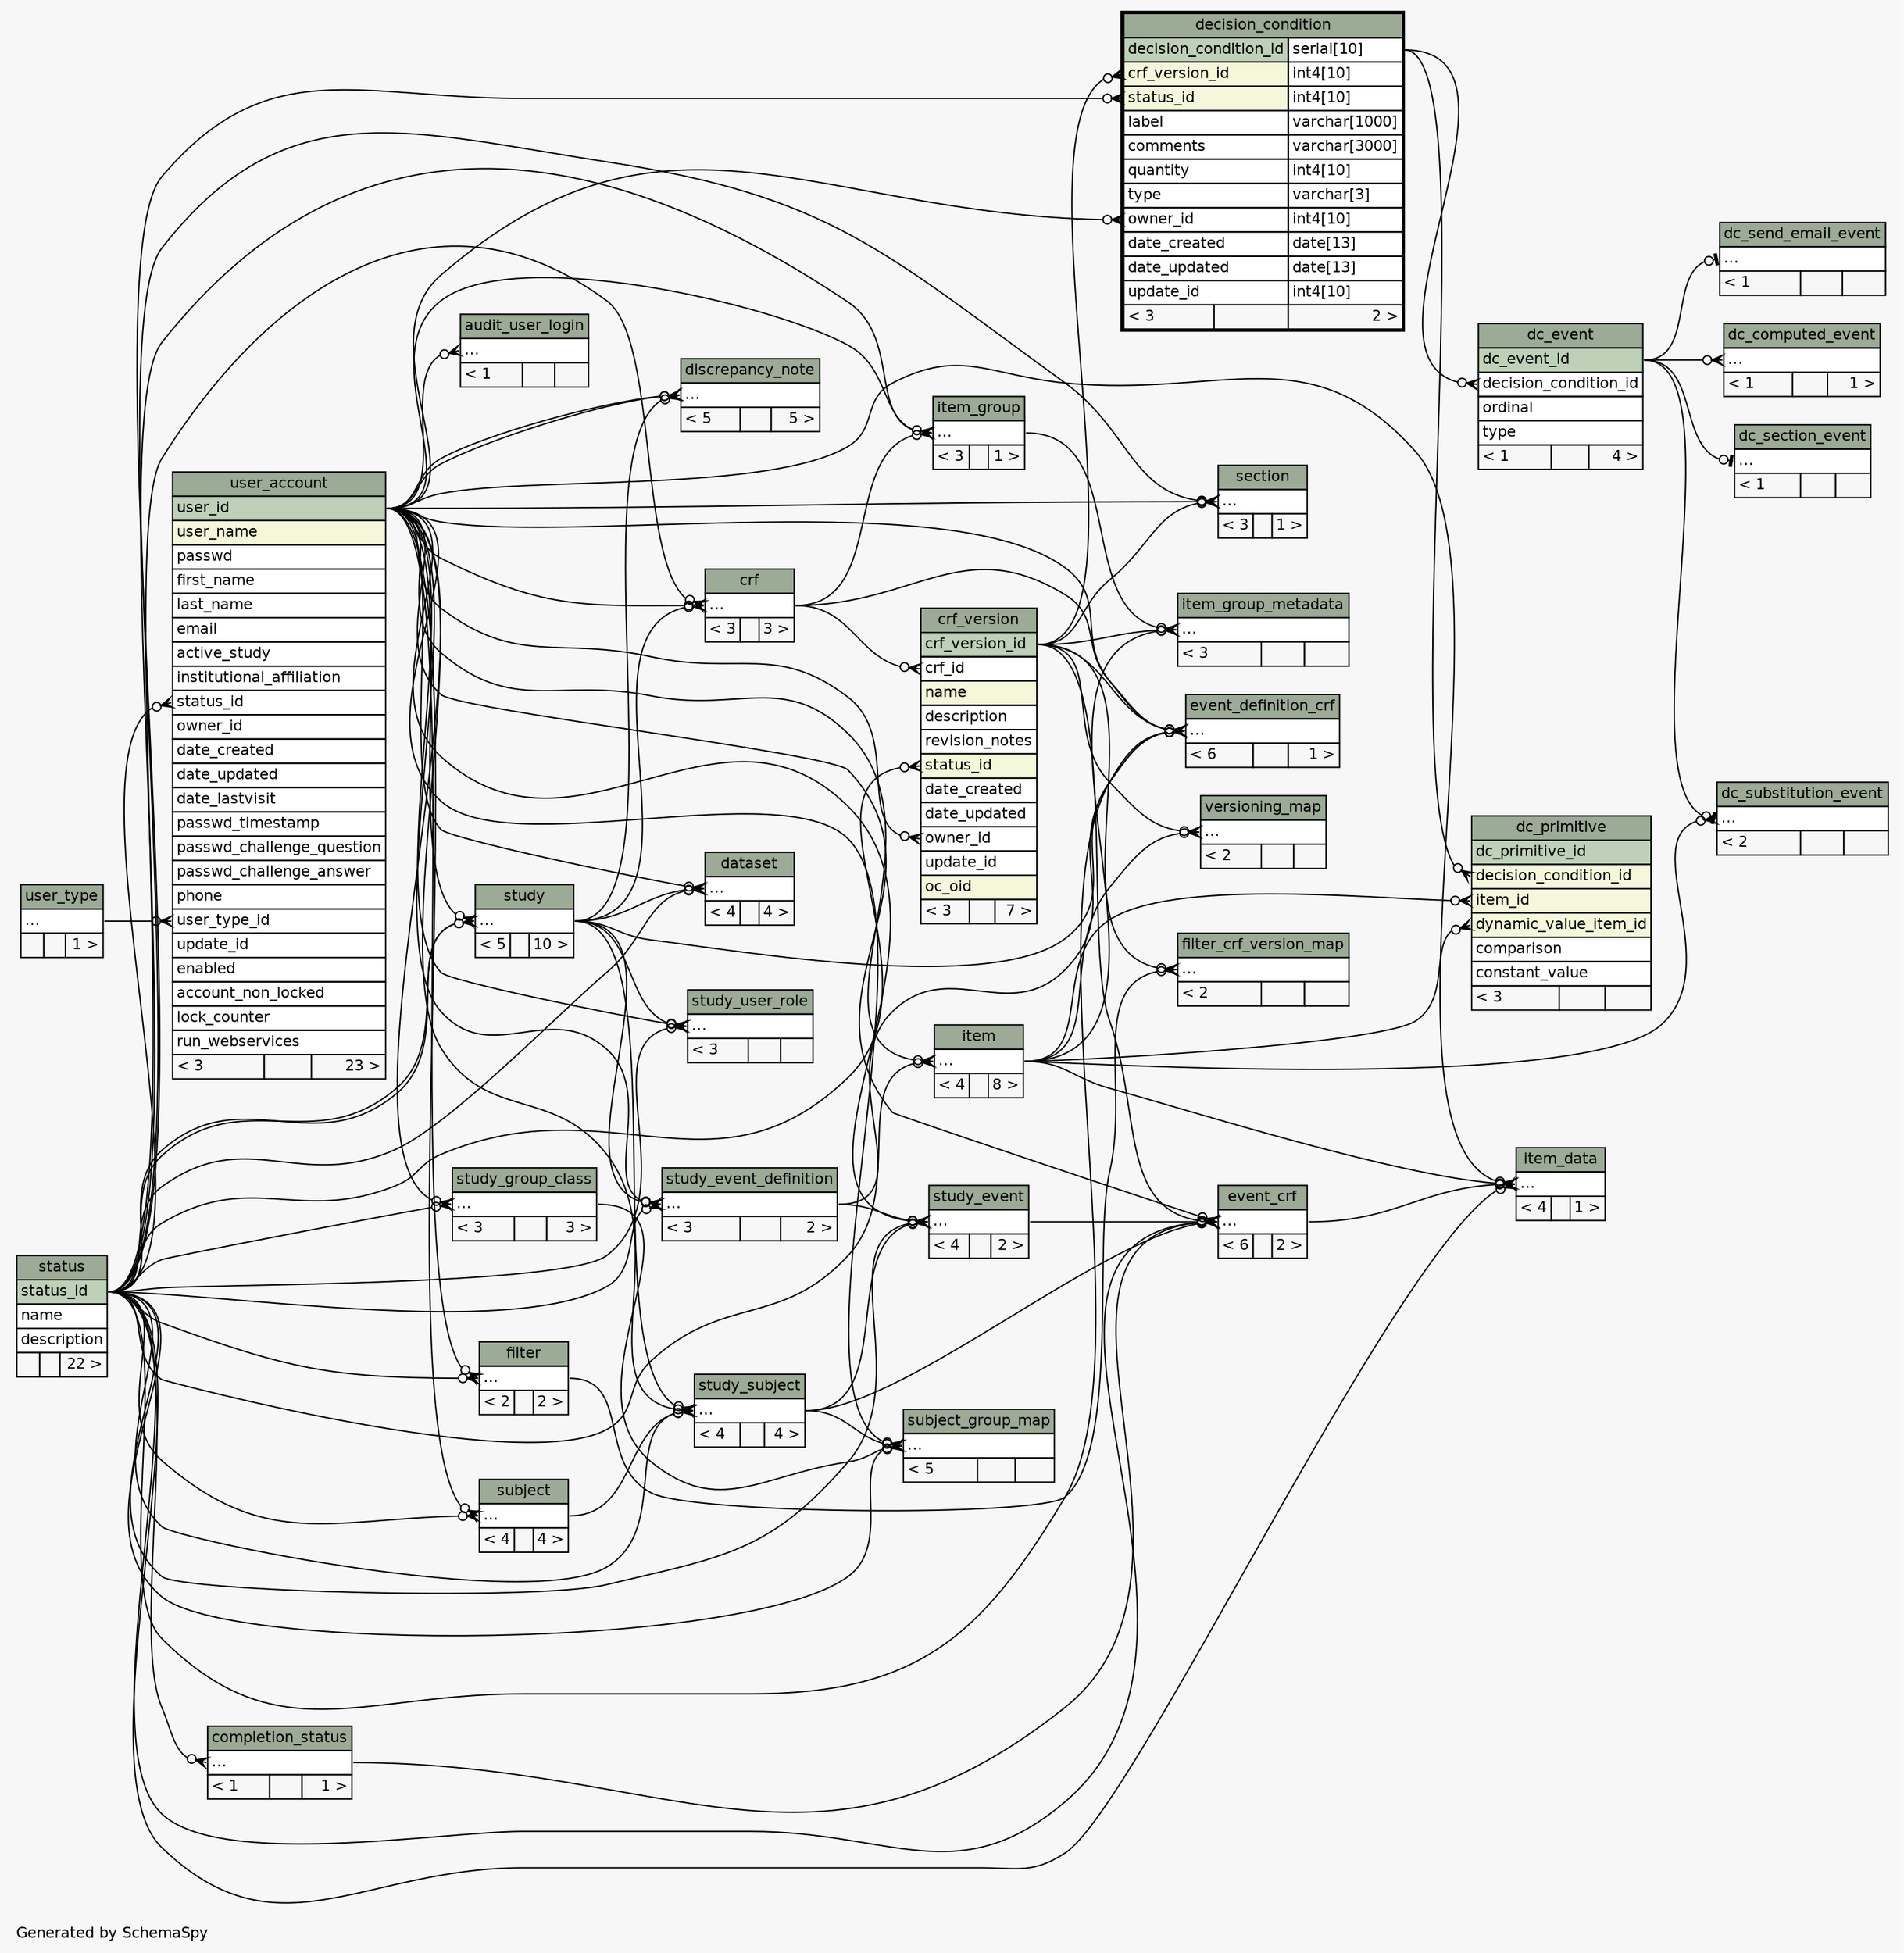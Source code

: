 // dot 2.28.0 on Windows Vista 6.0
// SchemaSpy rev 590
digraph "twoDegreesRelationshipsDiagram" {
  graph [
    rankdir="RL"
    bgcolor="#f7f7f7"
    label="\nGenerated by SchemaSpy"
    labeljust="l"
    nodesep="0.18"
    ranksep="0.46"
    fontname="Helvetica"
    fontsize="11"
  ];
  node [
    fontname="Helvetica"
    fontsize="11"
    shape="plaintext"
  ];
  edge [
    arrowsize="0.8"
  ];
  "audit_user_login":"elipses":w -> "user_account":"user_id":e [arrowhead=none dir=back arrowtail=crowodot];
  "completion_status":"elipses":w -> "status":"status_id":e [arrowhead=none dir=back arrowtail=crowodot];
  "crf":"elipses":w -> "user_account":"user_id":e [arrowhead=none dir=back arrowtail=crowodot];
  "crf":"elipses":w -> "study":"elipses":e [arrowhead=none dir=back arrowtail=crowodot];
  "crf":"elipses":w -> "status":"status_id":e [arrowhead=none dir=back arrowtail=crowodot];
  "crf_version":"crf_id":w -> "crf":"elipses":e [arrowhead=none dir=back arrowtail=crowodot];
  "crf_version":"owner_id":w -> "user_account":"user_id":e [arrowhead=none dir=back arrowtail=crowodot];
  "crf_version":"status_id":w -> "status":"status_id":e [arrowhead=none dir=back arrowtail=crowodot];
  "dataset":"elipses":w -> "user_account":"user_id":e [arrowhead=none dir=back arrowtail=crowodot];
  "dataset":"elipses":w -> "status":"status_id":e [arrowhead=none dir=back arrowtail=crowodot];
  "dataset":"elipses":w -> "study":"elipses":e [arrowhead=none dir=back arrowtail=crowodot];
  "dc_computed_event":"elipses":w -> "dc_event":"dc_event_id":e [arrowhead=none dir=back arrowtail=crowodot];
  "dc_event":"decision_condition_id":w -> "decision_condition":"decision_condition_id.type":e [arrowhead=none dir=back arrowtail=crowodot];
  "dc_primitive":"decision_condition_id":w -> "decision_condition":"decision_condition_id.type":e [arrowhead=none dir=back arrowtail=crowodot];
  "dc_primitive":"dynamic_value_item_id":w -> "item":"elipses":e [arrowhead=none dir=back arrowtail=crowodot];
  "dc_primitive":"item_id":w -> "item":"elipses":e [arrowhead=none dir=back arrowtail=crowodot];
  "dc_section_event":"elipses":w -> "dc_event":"dc_event_id":e [arrowhead=none dir=back arrowtail=teeodot];
  "dc_send_email_event":"elipses":w -> "dc_event":"dc_event_id":e [arrowhead=none dir=back arrowtail=teeodot];
  "dc_substitution_event":"elipses":w -> "dc_event":"dc_event_id":e [arrowhead=none dir=back arrowtail=teeodot];
  "dc_substitution_event":"elipses":w -> "item":"elipses":e [arrowhead=none dir=back arrowtail=crowodot];
  "decision_condition":"crf_version_id":w -> "crf_version":"crf_version_id":e [arrowhead=none dir=back arrowtail=crowodot];
  "decision_condition":"owner_id":w -> "user_account":"user_id":e [arrowhead=none dir=back arrowtail=crowodot];
  "decision_condition":"status_id":w -> "status":"status_id":e [arrowhead=none dir=back arrowtail=crowodot];
  "discrepancy_note":"elipses":w -> "user_account":"user_id":e [arrowhead=none dir=back arrowtail=crowodot];
  "discrepancy_note":"elipses":w -> "user_account":"user_id":e [arrowhead=none dir=back arrowtail=crowodot];
  "discrepancy_note":"elipses":w -> "study":"elipses":e [arrowhead=none dir=back arrowtail=crowodot];
  "event_crf":"elipses":w -> "completion_status":"elipses":e [arrowhead=none dir=back arrowtail=crowodot];
  "event_crf":"elipses":w -> "crf_version":"crf_version_id":e [arrowhead=none dir=back arrowtail=crowodot];
  "event_crf":"elipses":w -> "user_account":"user_id":e [arrowhead=none dir=back arrowtail=crowodot];
  "event_crf":"elipses":w -> "status":"status_id":e [arrowhead=none dir=back arrowtail=crowodot];
  "event_crf":"elipses":w -> "study_event":"elipses":e [arrowhead=none dir=back arrowtail=crowodot];
  "event_crf":"elipses":w -> "study_subject":"elipses":e [arrowhead=none dir=back arrowtail=crowodot];
  "event_definition_crf":"elipses":w -> "crf":"elipses":e [arrowhead=none dir=back arrowtail=crowodot];
  "event_definition_crf":"elipses":w -> "crf_version":"crf_version_id":e [arrowhead=none dir=back arrowtail=crowodot];
  "event_definition_crf":"elipses":w -> "user_account":"user_id":e [arrowhead=none dir=back arrowtail=crowodot];
  "event_definition_crf":"elipses":w -> "status":"status_id":e [arrowhead=none dir=back arrowtail=crowodot];
  "event_definition_crf":"elipses":w -> "study_event_definition":"elipses":e [arrowhead=none dir=back arrowtail=crowodot];
  "event_definition_crf":"elipses":w -> "study":"elipses":e [arrowhead=none dir=back arrowtail=crowodot];
  "filter":"elipses":w -> "user_account":"user_id":e [arrowhead=none dir=back arrowtail=crowodot];
  "filter":"elipses":w -> "status":"status_id":e [arrowhead=none dir=back arrowtail=crowodot];
  "filter_crf_version_map":"elipses":w -> "crf_version":"crf_version_id":e [arrowhead=none dir=back arrowtail=crowodot];
  "filter_crf_version_map":"elipses":w -> "filter":"elipses":e [arrowhead=none dir=back arrowtail=crowodot];
  "item":"elipses":w -> "user_account":"user_id":e [arrowhead=none dir=back arrowtail=crowodot];
  "item":"elipses":w -> "status":"status_id":e [arrowhead=none dir=back arrowtail=crowodot];
  "item_data":"elipses":w -> "event_crf":"elipses":e [arrowhead=none dir=back arrowtail=crowodot];
  "item_data":"elipses":w -> "item":"elipses":e [arrowhead=none dir=back arrowtail=crowodot];
  "item_data":"elipses":w -> "user_account":"user_id":e [arrowhead=none dir=back arrowtail=crowodot];
  "item_data":"elipses":w -> "status":"status_id":e [arrowhead=none dir=back arrowtail=crowodot];
  "item_group":"elipses":w -> "crf":"elipses":e [arrowhead=none dir=back arrowtail=crowodot];
  "item_group":"elipses":w -> "user_account":"user_id":e [arrowhead=none dir=back arrowtail=crowodot];
  "item_group":"elipses":w -> "status":"status_id":e [arrowhead=none dir=back arrowtail=crowodot];
  "item_group_metadata":"elipses":w -> "crf_version":"crf_version_id":e [arrowhead=none dir=back arrowtail=crowodot];
  "item_group_metadata":"elipses":w -> "item_group":"elipses":e [arrowhead=none dir=back arrowtail=crowodot];
  "item_group_metadata":"elipses":w -> "item":"elipses":e [arrowhead=none dir=back arrowtail=crowodot];
  "section":"elipses":w -> "crf_version":"crf_version_id":e [arrowhead=none dir=back arrowtail=crowodot];
  "section":"elipses":w -> "user_account":"user_id":e [arrowhead=none dir=back arrowtail=crowodot];
  "section":"elipses":w -> "status":"status_id":e [arrowhead=none dir=back arrowtail=crowodot];
  "study":"elipses":w -> "status":"status_id":e [arrowhead=none dir=back arrowtail=crowodot];
  "study":"elipses":w -> "user_account":"user_id":e [arrowhead=none dir=back arrowtail=crowodot];
  "study":"elipses":w -> "status":"status_id":e [arrowhead=none dir=back arrowtail=crowodot];
  "study_event":"elipses":w -> "user_account":"user_id":e [arrowhead=none dir=back arrowtail=crowodot];
  "study_event":"elipses":w -> "status":"status_id":e [arrowhead=none dir=back arrowtail=crowodot];
  "study_event":"elipses":w -> "study_event_definition":"elipses":e [arrowhead=none dir=back arrowtail=crowodot];
  "study_event":"elipses":w -> "study_subject":"elipses":e [arrowhead=none dir=back arrowtail=crowodot];
  "study_event_definition":"elipses":w -> "user_account":"user_id":e [arrowhead=none dir=back arrowtail=crowodot];
  "study_event_definition":"elipses":w -> "status":"status_id":e [arrowhead=none dir=back arrowtail=crowodot];
  "study_event_definition":"elipses":w -> "study":"elipses":e [arrowhead=none dir=back arrowtail=crowodot];
  "study_group_class":"elipses":w -> "user_account":"user_id":e [arrowhead=none dir=back arrowtail=crowodot];
  "study_group_class":"elipses":w -> "status":"status_id":e [arrowhead=none dir=back arrowtail=crowodot];
  "study_subject":"elipses":w -> "user_account":"user_id":e [arrowhead=none dir=back arrowtail=crowodot];
  "study_subject":"elipses":w -> "status":"status_id":e [arrowhead=none dir=back arrowtail=crowodot];
  "study_subject":"elipses":w -> "study":"elipses":e [arrowhead=none dir=back arrowtail=crowodot];
  "study_subject":"elipses":w -> "subject":"elipses":e [arrowhead=none dir=back arrowtail=crowodot];
  "study_user_role":"elipses":w -> "user_account":"user_id":e [arrowhead=none dir=back arrowtail=crowodot];
  "study_user_role":"elipses":w -> "status":"status_id":e [arrowhead=none dir=back arrowtail=crowodot];
  "study_user_role":"elipses":w -> "study":"elipses":e [arrowhead=none dir=back arrowtail=crowodot];
  "subject":"elipses":w -> "user_account":"user_id":e [arrowhead=none dir=back arrowtail=crowodot];
  "subject":"elipses":w -> "status":"status_id":e [arrowhead=none dir=back arrowtail=crowodot];
  "subject_group_map":"elipses":w -> "user_account":"user_id":e [arrowhead=none dir=back arrowtail=crowodot];
  "subject_group_map":"elipses":w -> "status":"status_id":e [arrowhead=none dir=back arrowtail=crowodot];
  "subject_group_map":"elipses":w -> "study_group_class":"elipses":e [arrowhead=none dir=back arrowtail=crowodot];
  "subject_group_map":"elipses":w -> "study_subject":"elipses":e [arrowhead=none dir=back arrowtail=crowodot];
  "user_account":"status_id":w -> "status":"status_id":e [arrowhead=none dir=back arrowtail=crowodot];
  "user_account":"user_type_id":w -> "user_type":"elipses":e [arrowhead=none dir=back arrowtail=crowodot];
  "versioning_map":"elipses":w -> "crf_version":"crf_version_id":e [arrowhead=none dir=back arrowtail=crowodot];
  "versioning_map":"elipses":w -> "item":"elipses":e [arrowhead=none dir=back arrowtail=crowodot];
  "audit_user_login" [
    label=<
    <TABLE BORDER="0" CELLBORDER="1" CELLSPACING="0" BGCOLOR="#ffffff">
      <TR><TD COLSPAN="3" BGCOLOR="#9bab96" ALIGN="CENTER">audit_user_login</TD></TR>
      <TR><TD PORT="elipses" COLSPAN="3" ALIGN="LEFT">...</TD></TR>
      <TR><TD ALIGN="LEFT" BGCOLOR="#f7f7f7">&lt; 1</TD><TD ALIGN="RIGHT" BGCOLOR="#f7f7f7">  </TD><TD ALIGN="RIGHT" BGCOLOR="#f7f7f7">  </TD></TR>
    </TABLE>>
    URL="audit_user_login.html"
    tooltip="audit_user_login"
  ];
  "completion_status" [
    label=<
    <TABLE BORDER="0" CELLBORDER="1" CELLSPACING="0" BGCOLOR="#ffffff">
      <TR><TD COLSPAN="3" BGCOLOR="#9bab96" ALIGN="CENTER">completion_status</TD></TR>
      <TR><TD PORT="elipses" COLSPAN="3" ALIGN="LEFT">...</TD></TR>
      <TR><TD ALIGN="LEFT" BGCOLOR="#f7f7f7">&lt; 1</TD><TD ALIGN="RIGHT" BGCOLOR="#f7f7f7">  </TD><TD ALIGN="RIGHT" BGCOLOR="#f7f7f7">1 &gt;</TD></TR>
    </TABLE>>
    URL="completion_status.html"
    tooltip="completion_status"
  ];
  "crf" [
    label=<
    <TABLE BORDER="0" CELLBORDER="1" CELLSPACING="0" BGCOLOR="#ffffff">
      <TR><TD COLSPAN="3" BGCOLOR="#9bab96" ALIGN="CENTER">crf</TD></TR>
      <TR><TD PORT="elipses" COLSPAN="3" ALIGN="LEFT">...</TD></TR>
      <TR><TD ALIGN="LEFT" BGCOLOR="#f7f7f7">&lt; 3</TD><TD ALIGN="RIGHT" BGCOLOR="#f7f7f7">  </TD><TD ALIGN="RIGHT" BGCOLOR="#f7f7f7">3 &gt;</TD></TR>
    </TABLE>>
    URL="crf.html"
    tooltip="crf"
  ];
  "crf_version" [
    label=<
    <TABLE BORDER="0" CELLBORDER="1" CELLSPACING="0" BGCOLOR="#ffffff">
      <TR><TD COLSPAN="3" BGCOLOR="#9bab96" ALIGN="CENTER">crf_version</TD></TR>
      <TR><TD PORT="crf_version_id" COLSPAN="3" BGCOLOR="#bed1b8" ALIGN="LEFT">crf_version_id</TD></TR>
      <TR><TD PORT="crf_id" COLSPAN="3" ALIGN="LEFT">crf_id</TD></TR>
      <TR><TD PORT="name" COLSPAN="3" BGCOLOR="#f4f7da" ALIGN="LEFT">name</TD></TR>
      <TR><TD PORT="description" COLSPAN="3" ALIGN="LEFT">description</TD></TR>
      <TR><TD PORT="revision_notes" COLSPAN="3" ALIGN="LEFT">revision_notes</TD></TR>
      <TR><TD PORT="status_id" COLSPAN="3" BGCOLOR="#f4f7da" ALIGN="LEFT">status_id</TD></TR>
      <TR><TD PORT="date_created" COLSPAN="3" ALIGN="LEFT">date_created</TD></TR>
      <TR><TD PORT="date_updated" COLSPAN="3" ALIGN="LEFT">date_updated</TD></TR>
      <TR><TD PORT="owner_id" COLSPAN="3" ALIGN="LEFT">owner_id</TD></TR>
      <TR><TD PORT="update_id" COLSPAN="3" ALIGN="LEFT">update_id</TD></TR>
      <TR><TD PORT="oc_oid" COLSPAN="3" BGCOLOR="#f4f7da" ALIGN="LEFT">oc_oid</TD></TR>
      <TR><TD ALIGN="LEFT" BGCOLOR="#f7f7f7">&lt; 3</TD><TD ALIGN="RIGHT" BGCOLOR="#f7f7f7">  </TD><TD ALIGN="RIGHT" BGCOLOR="#f7f7f7">7 &gt;</TD></TR>
    </TABLE>>
    URL="crf_version.html"
    tooltip="crf_version"
  ];
  "dataset" [
    label=<
    <TABLE BORDER="0" CELLBORDER="1" CELLSPACING="0" BGCOLOR="#ffffff">
      <TR><TD COLSPAN="3" BGCOLOR="#9bab96" ALIGN="CENTER">dataset</TD></TR>
      <TR><TD PORT="elipses" COLSPAN="3" ALIGN="LEFT">...</TD></TR>
      <TR><TD ALIGN="LEFT" BGCOLOR="#f7f7f7">&lt; 4</TD><TD ALIGN="RIGHT" BGCOLOR="#f7f7f7">  </TD><TD ALIGN="RIGHT" BGCOLOR="#f7f7f7">4 &gt;</TD></TR>
    </TABLE>>
    URL="dataset.html"
    tooltip="dataset"
  ];
  "dc_computed_event" [
    label=<
    <TABLE BORDER="0" CELLBORDER="1" CELLSPACING="0" BGCOLOR="#ffffff">
      <TR><TD COLSPAN="3" BGCOLOR="#9bab96" ALIGN="CENTER">dc_computed_event</TD></TR>
      <TR><TD PORT="elipses" COLSPAN="3" ALIGN="LEFT">...</TD></TR>
      <TR><TD ALIGN="LEFT" BGCOLOR="#f7f7f7">&lt; 1</TD><TD ALIGN="RIGHT" BGCOLOR="#f7f7f7">  </TD><TD ALIGN="RIGHT" BGCOLOR="#f7f7f7">1 &gt;</TD></TR>
    </TABLE>>
    URL="dc_computed_event.html"
    tooltip="dc_computed_event"
  ];
  "dc_event" [
    label=<
    <TABLE BORDER="0" CELLBORDER="1" CELLSPACING="0" BGCOLOR="#ffffff">
      <TR><TD COLSPAN="3" BGCOLOR="#9bab96" ALIGN="CENTER">dc_event</TD></TR>
      <TR><TD PORT="dc_event_id" COLSPAN="3" BGCOLOR="#bed1b8" ALIGN="LEFT">dc_event_id</TD></TR>
      <TR><TD PORT="decision_condition_id" COLSPAN="3" ALIGN="LEFT">decision_condition_id</TD></TR>
      <TR><TD PORT="ordinal" COLSPAN="3" ALIGN="LEFT">ordinal</TD></TR>
      <TR><TD PORT="type" COLSPAN="3" ALIGN="LEFT">type</TD></TR>
      <TR><TD ALIGN="LEFT" BGCOLOR="#f7f7f7">&lt; 1</TD><TD ALIGN="RIGHT" BGCOLOR="#f7f7f7">  </TD><TD ALIGN="RIGHT" BGCOLOR="#f7f7f7">4 &gt;</TD></TR>
    </TABLE>>
    URL="dc_event.html"
    tooltip="dc_event"
  ];
  "dc_primitive" [
    label=<
    <TABLE BORDER="0" CELLBORDER="1" CELLSPACING="0" BGCOLOR="#ffffff">
      <TR><TD COLSPAN="3" BGCOLOR="#9bab96" ALIGN="CENTER">dc_primitive</TD></TR>
      <TR><TD PORT="dc_primitive_id" COLSPAN="3" BGCOLOR="#bed1b8" ALIGN="LEFT">dc_primitive_id</TD></TR>
      <TR><TD PORT="decision_condition_id" COLSPAN="3" BGCOLOR="#f4f7da" ALIGN="LEFT">decision_condition_id</TD></TR>
      <TR><TD PORT="item_id" COLSPAN="3" BGCOLOR="#f4f7da" ALIGN="LEFT">item_id</TD></TR>
      <TR><TD PORT="dynamic_value_item_id" COLSPAN="3" BGCOLOR="#f4f7da" ALIGN="LEFT">dynamic_value_item_id</TD></TR>
      <TR><TD PORT="comparison" COLSPAN="3" ALIGN="LEFT">comparison</TD></TR>
      <TR><TD PORT="constant_value" COLSPAN="3" ALIGN="LEFT">constant_value</TD></TR>
      <TR><TD ALIGN="LEFT" BGCOLOR="#f7f7f7">&lt; 3</TD><TD ALIGN="RIGHT" BGCOLOR="#f7f7f7">  </TD><TD ALIGN="RIGHT" BGCOLOR="#f7f7f7">  </TD></TR>
    </TABLE>>
    URL="dc_primitive.html"
    tooltip="dc_primitive"
  ];
  "dc_section_event" [
    label=<
    <TABLE BORDER="0" CELLBORDER="1" CELLSPACING="0" BGCOLOR="#ffffff">
      <TR><TD COLSPAN="3" BGCOLOR="#9bab96" ALIGN="CENTER">dc_section_event</TD></TR>
      <TR><TD PORT="elipses" COLSPAN="3" ALIGN="LEFT">...</TD></TR>
      <TR><TD ALIGN="LEFT" BGCOLOR="#f7f7f7">&lt; 1</TD><TD ALIGN="RIGHT" BGCOLOR="#f7f7f7">  </TD><TD ALIGN="RIGHT" BGCOLOR="#f7f7f7">  </TD></TR>
    </TABLE>>
    URL="dc_section_event.html"
    tooltip="dc_section_event"
  ];
  "dc_send_email_event" [
    label=<
    <TABLE BORDER="0" CELLBORDER="1" CELLSPACING="0" BGCOLOR="#ffffff">
      <TR><TD COLSPAN="3" BGCOLOR="#9bab96" ALIGN="CENTER">dc_send_email_event</TD></TR>
      <TR><TD PORT="elipses" COLSPAN="3" ALIGN="LEFT">...</TD></TR>
      <TR><TD ALIGN="LEFT" BGCOLOR="#f7f7f7">&lt; 1</TD><TD ALIGN="RIGHT" BGCOLOR="#f7f7f7">  </TD><TD ALIGN="RIGHT" BGCOLOR="#f7f7f7">  </TD></TR>
    </TABLE>>
    URL="dc_send_email_event.html"
    tooltip="dc_send_email_event"
  ];
  "dc_substitution_event" [
    label=<
    <TABLE BORDER="0" CELLBORDER="1" CELLSPACING="0" BGCOLOR="#ffffff">
      <TR><TD COLSPAN="3" BGCOLOR="#9bab96" ALIGN="CENTER">dc_substitution_event</TD></TR>
      <TR><TD PORT="elipses" COLSPAN="3" ALIGN="LEFT">...</TD></TR>
      <TR><TD ALIGN="LEFT" BGCOLOR="#f7f7f7">&lt; 2</TD><TD ALIGN="RIGHT" BGCOLOR="#f7f7f7">  </TD><TD ALIGN="RIGHT" BGCOLOR="#f7f7f7">  </TD></TR>
    </TABLE>>
    URL="dc_substitution_event.html"
    tooltip="dc_substitution_event"
  ];
  "decision_condition" [
    label=<
    <TABLE BORDER="2" CELLBORDER="1" CELLSPACING="0" BGCOLOR="#ffffff">
      <TR><TD COLSPAN="3" BGCOLOR="#9bab96" ALIGN="CENTER">decision_condition</TD></TR>
      <TR><TD PORT="decision_condition_id" COLSPAN="2" BGCOLOR="#bed1b8" ALIGN="LEFT">decision_condition_id</TD><TD PORT="decision_condition_id.type" ALIGN="LEFT">serial[10]</TD></TR>
      <TR><TD PORT="crf_version_id" COLSPAN="2" BGCOLOR="#f4f7da" ALIGN="LEFT">crf_version_id</TD><TD PORT="crf_version_id.type" ALIGN="LEFT">int4[10]</TD></TR>
      <TR><TD PORT="status_id" COLSPAN="2" BGCOLOR="#f4f7da" ALIGN="LEFT">status_id</TD><TD PORT="status_id.type" ALIGN="LEFT">int4[10]</TD></TR>
      <TR><TD PORT="label" COLSPAN="2" ALIGN="LEFT">label</TD><TD PORT="label.type" ALIGN="LEFT">varchar[1000]</TD></TR>
      <TR><TD PORT="comments" COLSPAN="2" ALIGN="LEFT">comments</TD><TD PORT="comments.type" ALIGN="LEFT">varchar[3000]</TD></TR>
      <TR><TD PORT="quantity" COLSPAN="2" ALIGN="LEFT">quantity</TD><TD PORT="quantity.type" ALIGN="LEFT">int4[10]</TD></TR>
      <TR><TD PORT="type" COLSPAN="2" ALIGN="LEFT">type</TD><TD PORT="type.type" ALIGN="LEFT">varchar[3]</TD></TR>
      <TR><TD PORT="owner_id" COLSPAN="2" ALIGN="LEFT">owner_id</TD><TD PORT="owner_id.type" ALIGN="LEFT">int4[10]</TD></TR>
      <TR><TD PORT="date_created" COLSPAN="2" ALIGN="LEFT">date_created</TD><TD PORT="date_created.type" ALIGN="LEFT">date[13]</TD></TR>
      <TR><TD PORT="date_updated" COLSPAN="2" ALIGN="LEFT">date_updated</TD><TD PORT="date_updated.type" ALIGN="LEFT">date[13]</TD></TR>
      <TR><TD PORT="update_id" COLSPAN="2" ALIGN="LEFT">update_id</TD><TD PORT="update_id.type" ALIGN="LEFT">int4[10]</TD></TR>
      <TR><TD ALIGN="LEFT" BGCOLOR="#f7f7f7">&lt; 3</TD><TD ALIGN="RIGHT" BGCOLOR="#f7f7f7">  </TD><TD ALIGN="RIGHT" BGCOLOR="#f7f7f7">2 &gt;</TD></TR>
    </TABLE>>
    URL="decision_condition.html"
    tooltip="decision_condition"
  ];
  "discrepancy_note" [
    label=<
    <TABLE BORDER="0" CELLBORDER="1" CELLSPACING="0" BGCOLOR="#ffffff">
      <TR><TD COLSPAN="3" BGCOLOR="#9bab96" ALIGN="CENTER">discrepancy_note</TD></TR>
      <TR><TD PORT="elipses" COLSPAN="3" ALIGN="LEFT">...</TD></TR>
      <TR><TD ALIGN="LEFT" BGCOLOR="#f7f7f7">&lt; 5</TD><TD ALIGN="RIGHT" BGCOLOR="#f7f7f7">  </TD><TD ALIGN="RIGHT" BGCOLOR="#f7f7f7">5 &gt;</TD></TR>
    </TABLE>>
    URL="discrepancy_note.html"
    tooltip="discrepancy_note"
  ];
  "event_crf" [
    label=<
    <TABLE BORDER="0" CELLBORDER="1" CELLSPACING="0" BGCOLOR="#ffffff">
      <TR><TD COLSPAN="3" BGCOLOR="#9bab96" ALIGN="CENTER">event_crf</TD></TR>
      <TR><TD PORT="elipses" COLSPAN="3" ALIGN="LEFT">...</TD></TR>
      <TR><TD ALIGN="LEFT" BGCOLOR="#f7f7f7">&lt; 6</TD><TD ALIGN="RIGHT" BGCOLOR="#f7f7f7">  </TD><TD ALIGN="RIGHT" BGCOLOR="#f7f7f7">2 &gt;</TD></TR>
    </TABLE>>
    URL="event_crf.html"
    tooltip="event_crf"
  ];
  "event_definition_crf" [
    label=<
    <TABLE BORDER="0" CELLBORDER="1" CELLSPACING="0" BGCOLOR="#ffffff">
      <TR><TD COLSPAN="3" BGCOLOR="#9bab96" ALIGN="CENTER">event_definition_crf</TD></TR>
      <TR><TD PORT="elipses" COLSPAN="3" ALIGN="LEFT">...</TD></TR>
      <TR><TD ALIGN="LEFT" BGCOLOR="#f7f7f7">&lt; 6</TD><TD ALIGN="RIGHT" BGCOLOR="#f7f7f7">  </TD><TD ALIGN="RIGHT" BGCOLOR="#f7f7f7">1 &gt;</TD></TR>
    </TABLE>>
    URL="event_definition_crf.html"
    tooltip="event_definition_crf"
  ];
  "filter" [
    label=<
    <TABLE BORDER="0" CELLBORDER="1" CELLSPACING="0" BGCOLOR="#ffffff">
      <TR><TD COLSPAN="3" BGCOLOR="#9bab96" ALIGN="CENTER">filter</TD></TR>
      <TR><TD PORT="elipses" COLSPAN="3" ALIGN="LEFT">...</TD></TR>
      <TR><TD ALIGN="LEFT" BGCOLOR="#f7f7f7">&lt; 2</TD><TD ALIGN="RIGHT" BGCOLOR="#f7f7f7">  </TD><TD ALIGN="RIGHT" BGCOLOR="#f7f7f7">2 &gt;</TD></TR>
    </TABLE>>
    URL="filter.html"
    tooltip="filter"
  ];
  "filter_crf_version_map" [
    label=<
    <TABLE BORDER="0" CELLBORDER="1" CELLSPACING="0" BGCOLOR="#ffffff">
      <TR><TD COLSPAN="3" BGCOLOR="#9bab96" ALIGN="CENTER">filter_crf_version_map</TD></TR>
      <TR><TD PORT="elipses" COLSPAN="3" ALIGN="LEFT">...</TD></TR>
      <TR><TD ALIGN="LEFT" BGCOLOR="#f7f7f7">&lt; 2</TD><TD ALIGN="RIGHT" BGCOLOR="#f7f7f7">  </TD><TD ALIGN="RIGHT" BGCOLOR="#f7f7f7">  </TD></TR>
    </TABLE>>
    URL="filter_crf_version_map.html"
    tooltip="filter_crf_version_map"
  ];
  "item" [
    label=<
    <TABLE BORDER="0" CELLBORDER="1" CELLSPACING="0" BGCOLOR="#ffffff">
      <TR><TD COLSPAN="3" BGCOLOR="#9bab96" ALIGN="CENTER">item</TD></TR>
      <TR><TD PORT="elipses" COLSPAN="3" ALIGN="LEFT">...</TD></TR>
      <TR><TD ALIGN="LEFT" BGCOLOR="#f7f7f7">&lt; 4</TD><TD ALIGN="RIGHT" BGCOLOR="#f7f7f7">  </TD><TD ALIGN="RIGHT" BGCOLOR="#f7f7f7">8 &gt;</TD></TR>
    </TABLE>>
    URL="item.html"
    tooltip="item"
  ];
  "item_data" [
    label=<
    <TABLE BORDER="0" CELLBORDER="1" CELLSPACING="0" BGCOLOR="#ffffff">
      <TR><TD COLSPAN="3" BGCOLOR="#9bab96" ALIGN="CENTER">item_data</TD></TR>
      <TR><TD PORT="elipses" COLSPAN="3" ALIGN="LEFT">...</TD></TR>
      <TR><TD ALIGN="LEFT" BGCOLOR="#f7f7f7">&lt; 4</TD><TD ALIGN="RIGHT" BGCOLOR="#f7f7f7">  </TD><TD ALIGN="RIGHT" BGCOLOR="#f7f7f7">1 &gt;</TD></TR>
    </TABLE>>
    URL="item_data.html"
    tooltip="item_data"
  ];
  "item_group" [
    label=<
    <TABLE BORDER="0" CELLBORDER="1" CELLSPACING="0" BGCOLOR="#ffffff">
      <TR><TD COLSPAN="3" BGCOLOR="#9bab96" ALIGN="CENTER">item_group</TD></TR>
      <TR><TD PORT="elipses" COLSPAN="3" ALIGN="LEFT">...</TD></TR>
      <TR><TD ALIGN="LEFT" BGCOLOR="#f7f7f7">&lt; 3</TD><TD ALIGN="RIGHT" BGCOLOR="#f7f7f7">  </TD><TD ALIGN="RIGHT" BGCOLOR="#f7f7f7">1 &gt;</TD></TR>
    </TABLE>>
    URL="item_group.html"
    tooltip="item_group"
  ];
  "item_group_metadata" [
    label=<
    <TABLE BORDER="0" CELLBORDER="1" CELLSPACING="0" BGCOLOR="#ffffff">
      <TR><TD COLSPAN="3" BGCOLOR="#9bab96" ALIGN="CENTER">item_group_metadata</TD></TR>
      <TR><TD PORT="elipses" COLSPAN="3" ALIGN="LEFT">...</TD></TR>
      <TR><TD ALIGN="LEFT" BGCOLOR="#f7f7f7">&lt; 3</TD><TD ALIGN="RIGHT" BGCOLOR="#f7f7f7">  </TD><TD ALIGN="RIGHT" BGCOLOR="#f7f7f7">  </TD></TR>
    </TABLE>>
    URL="item_group_metadata.html"
    tooltip="item_group_metadata"
  ];
  "section" [
    label=<
    <TABLE BORDER="0" CELLBORDER="1" CELLSPACING="0" BGCOLOR="#ffffff">
      <TR><TD COLSPAN="3" BGCOLOR="#9bab96" ALIGN="CENTER">section</TD></TR>
      <TR><TD PORT="elipses" COLSPAN="3" ALIGN="LEFT">...</TD></TR>
      <TR><TD ALIGN="LEFT" BGCOLOR="#f7f7f7">&lt; 3</TD><TD ALIGN="RIGHT" BGCOLOR="#f7f7f7">  </TD><TD ALIGN="RIGHT" BGCOLOR="#f7f7f7">1 &gt;</TD></TR>
    </TABLE>>
    URL="section.html"
    tooltip="section"
  ];
  "status" [
    label=<
    <TABLE BORDER="0" CELLBORDER="1" CELLSPACING="0" BGCOLOR="#ffffff">
      <TR><TD COLSPAN="3" BGCOLOR="#9bab96" ALIGN="CENTER">status</TD></TR>
      <TR><TD PORT="status_id" COLSPAN="3" BGCOLOR="#bed1b8" ALIGN="LEFT">status_id</TD></TR>
      <TR><TD PORT="name" COLSPAN="3" ALIGN="LEFT">name</TD></TR>
      <TR><TD PORT="description" COLSPAN="3" ALIGN="LEFT">description</TD></TR>
      <TR><TD ALIGN="LEFT" BGCOLOR="#f7f7f7">  </TD><TD ALIGN="RIGHT" BGCOLOR="#f7f7f7">  </TD><TD ALIGN="RIGHT" BGCOLOR="#f7f7f7">22 &gt;</TD></TR>
    </TABLE>>
    URL="status.html"
    tooltip="status"
  ];
  "study" [
    label=<
    <TABLE BORDER="0" CELLBORDER="1" CELLSPACING="0" BGCOLOR="#ffffff">
      <TR><TD COLSPAN="3" BGCOLOR="#9bab96" ALIGN="CENTER">study</TD></TR>
      <TR><TD PORT="elipses" COLSPAN="3" ALIGN="LEFT">...</TD></TR>
      <TR><TD ALIGN="LEFT" BGCOLOR="#f7f7f7">&lt; 5</TD><TD ALIGN="RIGHT" BGCOLOR="#f7f7f7">  </TD><TD ALIGN="RIGHT" BGCOLOR="#f7f7f7">10 &gt;</TD></TR>
    </TABLE>>
    URL="study.html"
    tooltip="study"
  ];
  "study_event" [
    label=<
    <TABLE BORDER="0" CELLBORDER="1" CELLSPACING="0" BGCOLOR="#ffffff">
      <TR><TD COLSPAN="3" BGCOLOR="#9bab96" ALIGN="CENTER">study_event</TD></TR>
      <TR><TD PORT="elipses" COLSPAN="3" ALIGN="LEFT">...</TD></TR>
      <TR><TD ALIGN="LEFT" BGCOLOR="#f7f7f7">&lt; 4</TD><TD ALIGN="RIGHT" BGCOLOR="#f7f7f7">  </TD><TD ALIGN="RIGHT" BGCOLOR="#f7f7f7">2 &gt;</TD></TR>
    </TABLE>>
    URL="study_event.html"
    tooltip="study_event"
  ];
  "study_event_definition" [
    label=<
    <TABLE BORDER="0" CELLBORDER="1" CELLSPACING="0" BGCOLOR="#ffffff">
      <TR><TD COLSPAN="3" BGCOLOR="#9bab96" ALIGN="CENTER">study_event_definition</TD></TR>
      <TR><TD PORT="elipses" COLSPAN="3" ALIGN="LEFT">...</TD></TR>
      <TR><TD ALIGN="LEFT" BGCOLOR="#f7f7f7">&lt; 3</TD><TD ALIGN="RIGHT" BGCOLOR="#f7f7f7">  </TD><TD ALIGN="RIGHT" BGCOLOR="#f7f7f7">2 &gt;</TD></TR>
    </TABLE>>
    URL="study_event_definition.html"
    tooltip="study_event_definition"
  ];
  "study_group_class" [
    label=<
    <TABLE BORDER="0" CELLBORDER="1" CELLSPACING="0" BGCOLOR="#ffffff">
      <TR><TD COLSPAN="3" BGCOLOR="#9bab96" ALIGN="CENTER">study_group_class</TD></TR>
      <TR><TD PORT="elipses" COLSPAN="3" ALIGN="LEFT">...</TD></TR>
      <TR><TD ALIGN="LEFT" BGCOLOR="#f7f7f7">&lt; 3</TD><TD ALIGN="RIGHT" BGCOLOR="#f7f7f7">  </TD><TD ALIGN="RIGHT" BGCOLOR="#f7f7f7">3 &gt;</TD></TR>
    </TABLE>>
    URL="study_group_class.html"
    tooltip="study_group_class"
  ];
  "study_subject" [
    label=<
    <TABLE BORDER="0" CELLBORDER="1" CELLSPACING="0" BGCOLOR="#ffffff">
      <TR><TD COLSPAN="3" BGCOLOR="#9bab96" ALIGN="CENTER">study_subject</TD></TR>
      <TR><TD PORT="elipses" COLSPAN="3" ALIGN="LEFT">...</TD></TR>
      <TR><TD ALIGN="LEFT" BGCOLOR="#f7f7f7">&lt; 4</TD><TD ALIGN="RIGHT" BGCOLOR="#f7f7f7">  </TD><TD ALIGN="RIGHT" BGCOLOR="#f7f7f7">4 &gt;</TD></TR>
    </TABLE>>
    URL="study_subject.html"
    tooltip="study_subject"
  ];
  "study_user_role" [
    label=<
    <TABLE BORDER="0" CELLBORDER="1" CELLSPACING="0" BGCOLOR="#ffffff">
      <TR><TD COLSPAN="3" BGCOLOR="#9bab96" ALIGN="CENTER">study_user_role</TD></TR>
      <TR><TD PORT="elipses" COLSPAN="3" ALIGN="LEFT">...</TD></TR>
      <TR><TD ALIGN="LEFT" BGCOLOR="#f7f7f7">&lt; 3</TD><TD ALIGN="RIGHT" BGCOLOR="#f7f7f7">  </TD><TD ALIGN="RIGHT" BGCOLOR="#f7f7f7">  </TD></TR>
    </TABLE>>
    URL="study_user_role.html"
    tooltip="study_user_role"
  ];
  "subject" [
    label=<
    <TABLE BORDER="0" CELLBORDER="1" CELLSPACING="0" BGCOLOR="#ffffff">
      <TR><TD COLSPAN="3" BGCOLOR="#9bab96" ALIGN="CENTER">subject</TD></TR>
      <TR><TD PORT="elipses" COLSPAN="3" ALIGN="LEFT">...</TD></TR>
      <TR><TD ALIGN="LEFT" BGCOLOR="#f7f7f7">&lt; 4</TD><TD ALIGN="RIGHT" BGCOLOR="#f7f7f7">  </TD><TD ALIGN="RIGHT" BGCOLOR="#f7f7f7">4 &gt;</TD></TR>
    </TABLE>>
    URL="subject.html"
    tooltip="subject"
  ];
  "subject_group_map" [
    label=<
    <TABLE BORDER="0" CELLBORDER="1" CELLSPACING="0" BGCOLOR="#ffffff">
      <TR><TD COLSPAN="3" BGCOLOR="#9bab96" ALIGN="CENTER">subject_group_map</TD></TR>
      <TR><TD PORT="elipses" COLSPAN="3" ALIGN="LEFT">...</TD></TR>
      <TR><TD ALIGN="LEFT" BGCOLOR="#f7f7f7">&lt; 5</TD><TD ALIGN="RIGHT" BGCOLOR="#f7f7f7">  </TD><TD ALIGN="RIGHT" BGCOLOR="#f7f7f7">  </TD></TR>
    </TABLE>>
    URL="subject_group_map.html"
    tooltip="subject_group_map"
  ];
  "user_account" [
    label=<
    <TABLE BORDER="0" CELLBORDER="1" CELLSPACING="0" BGCOLOR="#ffffff">
      <TR><TD COLSPAN="3" BGCOLOR="#9bab96" ALIGN="CENTER">user_account</TD></TR>
      <TR><TD PORT="user_id" COLSPAN="3" BGCOLOR="#bed1b8" ALIGN="LEFT">user_id</TD></TR>
      <TR><TD PORT="user_name" COLSPAN="3" BGCOLOR="#f4f7da" ALIGN="LEFT">user_name</TD></TR>
      <TR><TD PORT="passwd" COLSPAN="3" ALIGN="LEFT">passwd</TD></TR>
      <TR><TD PORT="first_name" COLSPAN="3" ALIGN="LEFT">first_name</TD></TR>
      <TR><TD PORT="last_name" COLSPAN="3" ALIGN="LEFT">last_name</TD></TR>
      <TR><TD PORT="email" COLSPAN="3" ALIGN="LEFT">email</TD></TR>
      <TR><TD PORT="active_study" COLSPAN="3" ALIGN="LEFT">active_study</TD></TR>
      <TR><TD PORT="institutional_affiliation" COLSPAN="3" ALIGN="LEFT">institutional_affiliation</TD></TR>
      <TR><TD PORT="status_id" COLSPAN="3" ALIGN="LEFT">status_id</TD></TR>
      <TR><TD PORT="owner_id" COLSPAN="3" ALIGN="LEFT">owner_id</TD></TR>
      <TR><TD PORT="date_created" COLSPAN="3" ALIGN="LEFT">date_created</TD></TR>
      <TR><TD PORT="date_updated" COLSPAN="3" ALIGN="LEFT">date_updated</TD></TR>
      <TR><TD PORT="date_lastvisit" COLSPAN="3" ALIGN="LEFT">date_lastvisit</TD></TR>
      <TR><TD PORT="passwd_timestamp" COLSPAN="3" ALIGN="LEFT">passwd_timestamp</TD></TR>
      <TR><TD PORT="passwd_challenge_question" COLSPAN="3" ALIGN="LEFT">passwd_challenge_question</TD></TR>
      <TR><TD PORT="passwd_challenge_answer" COLSPAN="3" ALIGN="LEFT">passwd_challenge_answer</TD></TR>
      <TR><TD PORT="phone" COLSPAN="3" ALIGN="LEFT">phone</TD></TR>
      <TR><TD PORT="user_type_id" COLSPAN="3" ALIGN="LEFT">user_type_id</TD></TR>
      <TR><TD PORT="update_id" COLSPAN="3" ALIGN="LEFT">update_id</TD></TR>
      <TR><TD PORT="enabled" COLSPAN="3" ALIGN="LEFT">enabled</TD></TR>
      <TR><TD PORT="account_non_locked" COLSPAN="3" ALIGN="LEFT">account_non_locked</TD></TR>
      <TR><TD PORT="lock_counter" COLSPAN="3" ALIGN="LEFT">lock_counter</TD></TR>
      <TR><TD PORT="run_webservices" COLSPAN="3" ALIGN="LEFT">run_webservices</TD></TR>
      <TR><TD ALIGN="LEFT" BGCOLOR="#f7f7f7">&lt; 3</TD><TD ALIGN="RIGHT" BGCOLOR="#f7f7f7">  </TD><TD ALIGN="RIGHT" BGCOLOR="#f7f7f7">23 &gt;</TD></TR>
    </TABLE>>
    URL="user_account.html"
    tooltip="user_account"
  ];
  "user_type" [
    label=<
    <TABLE BORDER="0" CELLBORDER="1" CELLSPACING="0" BGCOLOR="#ffffff">
      <TR><TD COLSPAN="3" BGCOLOR="#9bab96" ALIGN="CENTER">user_type</TD></TR>
      <TR><TD PORT="elipses" COLSPAN="3" ALIGN="LEFT">...</TD></TR>
      <TR><TD ALIGN="LEFT" BGCOLOR="#f7f7f7">  </TD><TD ALIGN="RIGHT" BGCOLOR="#f7f7f7">  </TD><TD ALIGN="RIGHT" BGCOLOR="#f7f7f7">1 &gt;</TD></TR>
    </TABLE>>
    URL="user_type.html"
    tooltip="user_type"
  ];
  "versioning_map" [
    label=<
    <TABLE BORDER="0" CELLBORDER="1" CELLSPACING="0" BGCOLOR="#ffffff">
      <TR><TD COLSPAN="3" BGCOLOR="#9bab96" ALIGN="CENTER">versioning_map</TD></TR>
      <TR><TD PORT="elipses" COLSPAN="3" ALIGN="LEFT">...</TD></TR>
      <TR><TD ALIGN="LEFT" BGCOLOR="#f7f7f7">&lt; 2</TD><TD ALIGN="RIGHT" BGCOLOR="#f7f7f7">  </TD><TD ALIGN="RIGHT" BGCOLOR="#f7f7f7">  </TD></TR>
    </TABLE>>
    URL="versioning_map.html"
    tooltip="versioning_map"
  ];
}
